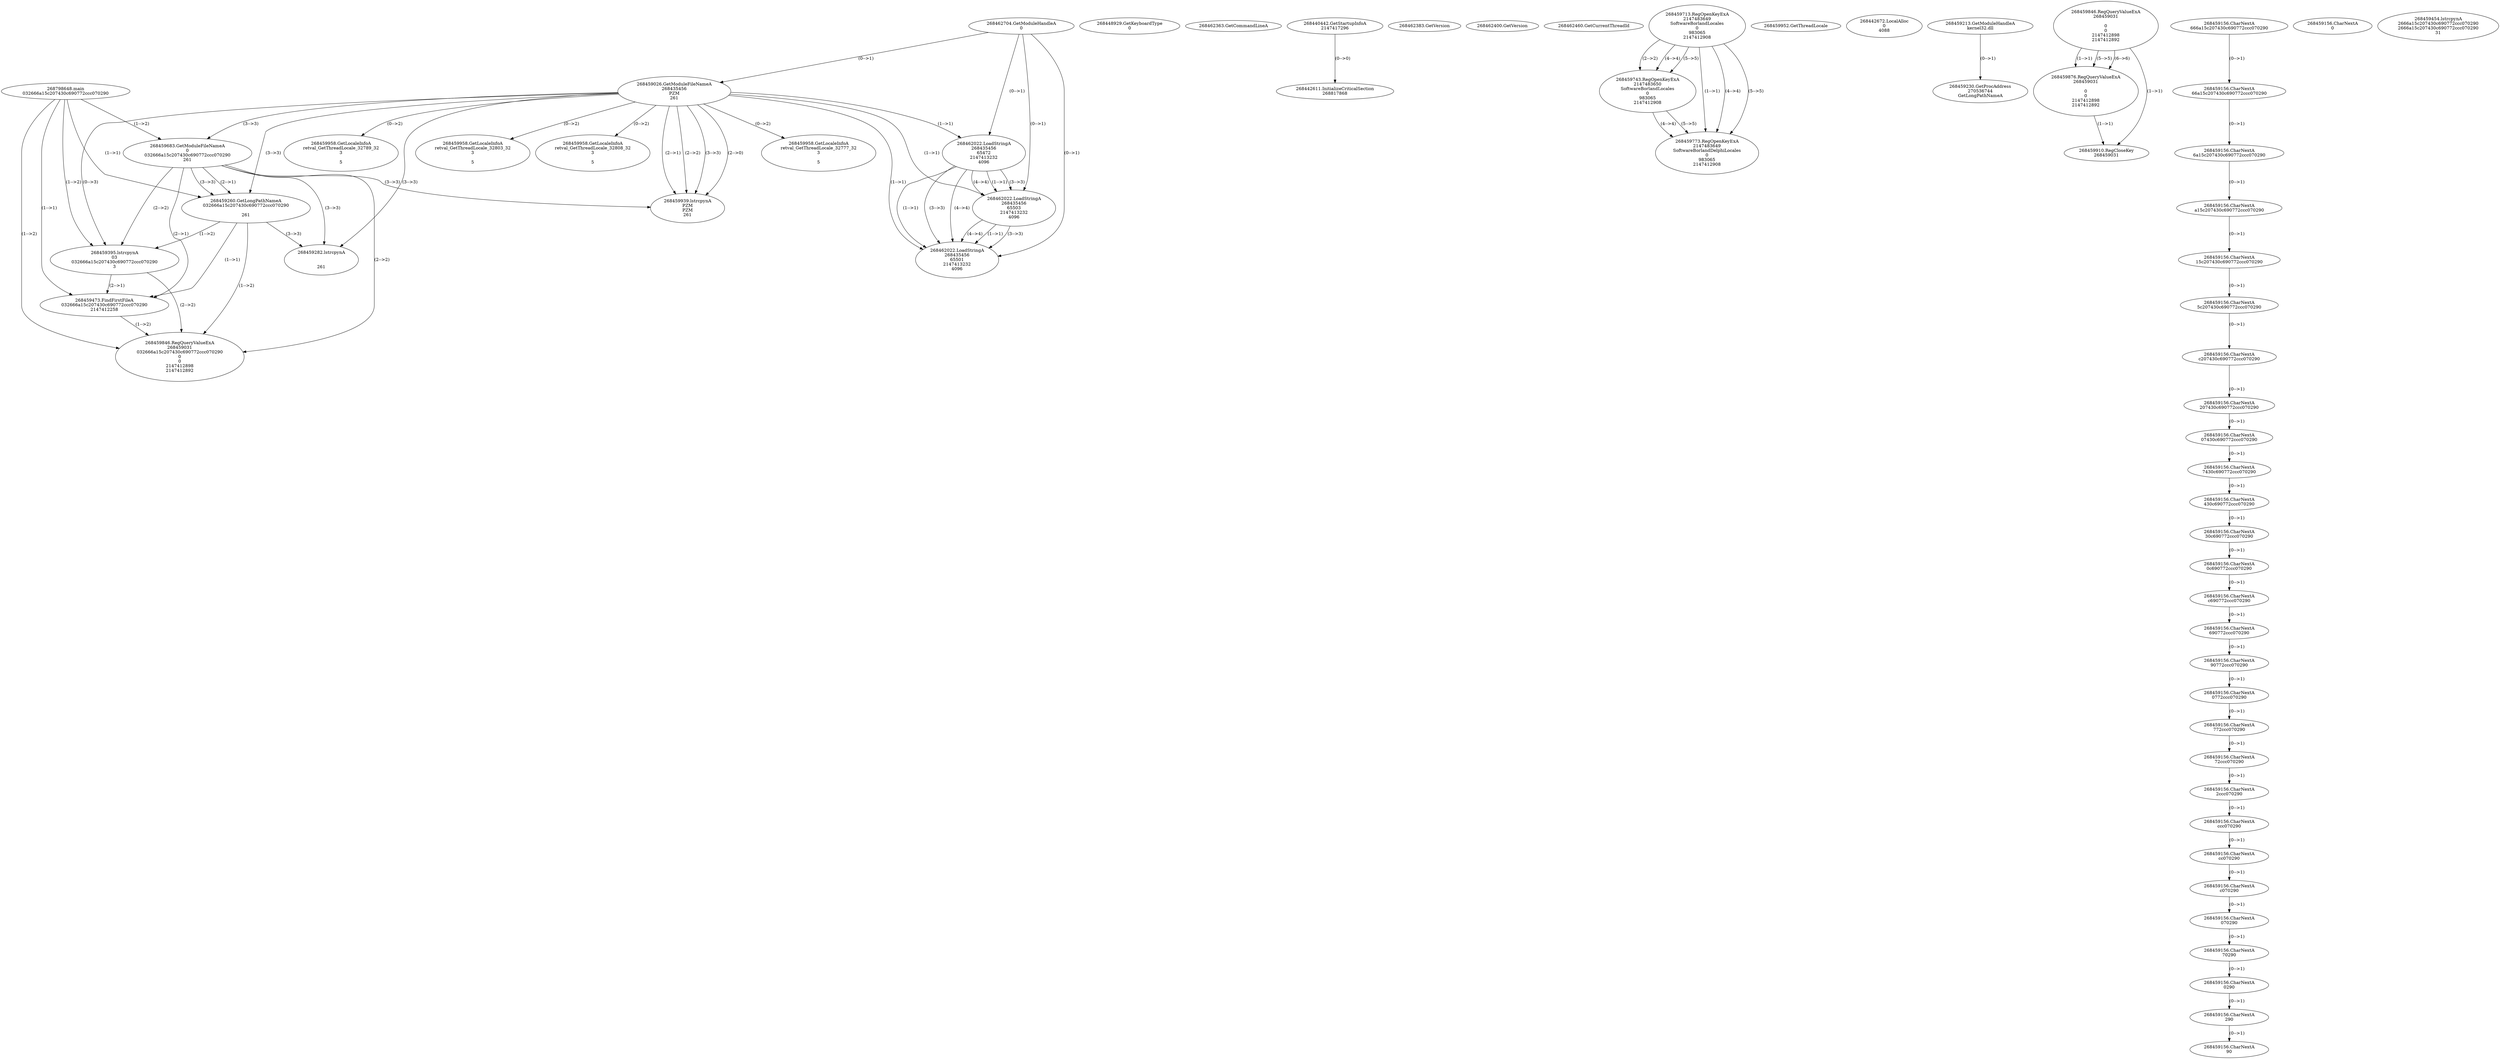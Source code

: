 // Global SCDG with merge call
digraph {
	0 [label="268798648.main
032666a15c207430c690772ccc070290"]
	1 [label="268462704.GetModuleHandleA
0"]
	2 [label="268448929.GetKeyboardType
0"]
	3 [label="268462363.GetCommandLineA
"]
	4 [label="268440442.GetStartupInfoA
2147417296"]
	5 [label="268462383.GetVersion
"]
	6 [label="268462400.GetVersion
"]
	7 [label="268462460.GetCurrentThreadId
"]
	8 [label="268459026.GetModuleFileNameA
268435456
PZM
261"]
	1 -> 8 [label="(0-->1)"]
	9 [label="268459683.GetModuleFileNameA
0
032666a15c207430c690772ccc070290
261"]
	0 -> 9 [label="(1-->2)"]
	8 -> 9 [label="(3-->3)"]
	10 [label="268459713.RegOpenKeyExA
2147483649
Software\Borland\Locales
0
983065
2147412908"]
	11 [label="268459743.RegOpenKeyExA
2147483650
Software\Borland\Locales
0
983065
2147412908"]
	10 -> 11 [label="(2-->2)"]
	10 -> 11 [label="(4-->4)"]
	10 -> 11 [label="(5-->5)"]
	12 [label="268459773.RegOpenKeyExA
2147483649
Software\Borland\Delphi\Locales
0
983065
2147412908"]
	10 -> 12 [label="(1-->1)"]
	10 -> 12 [label="(4-->4)"]
	11 -> 12 [label="(4-->4)"]
	10 -> 12 [label="(5-->5)"]
	11 -> 12 [label="(5-->5)"]
	13 [label="268459939.lstrcpynA
PZM
PZM
261"]
	8 -> 13 [label="(2-->1)"]
	8 -> 13 [label="(2-->2)"]
	8 -> 13 [label="(3-->3)"]
	9 -> 13 [label="(3-->3)"]
	8 -> 13 [label="(2-->0)"]
	14 [label="268459952.GetThreadLocale
"]
	15 [label="268459958.GetLocaleInfoA
retval_GetThreadLocale_32777_32
3

5"]
	8 -> 15 [label="(0-->2)"]
	16 [label="268462022.LoadStringA
268435456
65472
2147413232
4096"]
	1 -> 16 [label="(0-->1)"]
	8 -> 16 [label="(1-->1)"]
	17 [label="268442611.InitializeCriticalSection
268817868"]
	4 -> 17 [label="(0-->0)"]
	18 [label="268442672.LocalAlloc
0
4088"]
	19 [label="268459213.GetModuleHandleA
kernel32.dll"]
	20 [label="268459230.GetProcAddress
270536744
GetLongPathNameA"]
	19 -> 20 [label="(0-->1)"]
	21 [label="268459260.GetLongPathNameA
032666a15c207430c690772ccc070290

261"]
	0 -> 21 [label="(1-->1)"]
	9 -> 21 [label="(2-->1)"]
	8 -> 21 [label="(3-->3)"]
	9 -> 21 [label="(3-->3)"]
	22 [label="268459282.lstrcpynA


261"]
	8 -> 22 [label="(3-->3)"]
	9 -> 22 [label="(3-->3)"]
	21 -> 22 [label="(3-->3)"]
	23 [label="268459846.RegQueryValueExA
268459031

0
0
2147412898
2147412892"]
	24 [label="268459876.RegQueryValueExA
268459031

0
0
2147412898
2147412892"]
	23 -> 24 [label="(1-->1)"]
	23 -> 24 [label="(5-->5)"]
	23 -> 24 [label="(6-->6)"]
	25 [label="268459910.RegCloseKey
268459031"]
	23 -> 25 [label="(1-->1)"]
	24 -> 25 [label="(1-->1)"]
	26 [label="268459958.GetLocaleInfoA
retval_GetThreadLocale_32789_32
3

5"]
	8 -> 26 [label="(0-->2)"]
	27 [label="268462022.LoadStringA
268435456
65503
2147413232
4096"]
	1 -> 27 [label="(0-->1)"]
	8 -> 27 [label="(1-->1)"]
	16 -> 27 [label="(1-->1)"]
	16 -> 27 [label="(3-->3)"]
	16 -> 27 [label="(4-->4)"]
	28 [label="268459395.lstrcpynA
03
032666a15c207430c690772ccc070290
3"]
	0 -> 28 [label="(1-->2)"]
	9 -> 28 [label="(2-->2)"]
	21 -> 28 [label="(1-->2)"]
	8 -> 28 [label="(0-->3)"]
	29 [label="268459156.CharNextA
666a15c207430c690772ccc070290"]
	30 [label="268459156.CharNextA
66a15c207430c690772ccc070290"]
	29 -> 30 [label="(0-->1)"]
	31 [label="268459156.CharNextA
6a15c207430c690772ccc070290"]
	30 -> 31 [label="(0-->1)"]
	32 [label="268459156.CharNextA
a15c207430c690772ccc070290"]
	31 -> 32 [label="(0-->1)"]
	33 [label="268459156.CharNextA
15c207430c690772ccc070290"]
	32 -> 33 [label="(0-->1)"]
	34 [label="268459156.CharNextA
5c207430c690772ccc070290"]
	33 -> 34 [label="(0-->1)"]
	35 [label="268459156.CharNextA
c207430c690772ccc070290"]
	34 -> 35 [label="(0-->1)"]
	36 [label="268459156.CharNextA
207430c690772ccc070290"]
	35 -> 36 [label="(0-->1)"]
	37 [label="268459156.CharNextA
07430c690772ccc070290"]
	36 -> 37 [label="(0-->1)"]
	38 [label="268459156.CharNextA
7430c690772ccc070290"]
	37 -> 38 [label="(0-->1)"]
	39 [label="268459156.CharNextA
430c690772ccc070290"]
	38 -> 39 [label="(0-->1)"]
	40 [label="268459156.CharNextA
30c690772ccc070290"]
	39 -> 40 [label="(0-->1)"]
	41 [label="268459156.CharNextA
0c690772ccc070290"]
	40 -> 41 [label="(0-->1)"]
	42 [label="268459156.CharNextA
c690772ccc070290"]
	41 -> 42 [label="(0-->1)"]
	43 [label="268459156.CharNextA
690772ccc070290"]
	42 -> 43 [label="(0-->1)"]
	44 [label="268459156.CharNextA
90772ccc070290"]
	43 -> 44 [label="(0-->1)"]
	45 [label="268459156.CharNextA
0772ccc070290"]
	44 -> 45 [label="(0-->1)"]
	46 [label="268459156.CharNextA
772ccc070290"]
	45 -> 46 [label="(0-->1)"]
	47 [label="268459156.CharNextA
72ccc070290"]
	46 -> 47 [label="(0-->1)"]
	48 [label="268459156.CharNextA
2ccc070290"]
	47 -> 48 [label="(0-->1)"]
	49 [label="268459156.CharNextA
ccc070290"]
	48 -> 49 [label="(0-->1)"]
	50 [label="268459156.CharNextA
cc070290"]
	49 -> 50 [label="(0-->1)"]
	51 [label="268459156.CharNextA
c070290"]
	50 -> 51 [label="(0-->1)"]
	52 [label="268459156.CharNextA
070290"]
	51 -> 52 [label="(0-->1)"]
	53 [label="268459156.CharNextA
70290"]
	52 -> 53 [label="(0-->1)"]
	54 [label="268459156.CharNextA
0290"]
	53 -> 54 [label="(0-->1)"]
	55 [label="268459156.CharNextA
290"]
	54 -> 55 [label="(0-->1)"]
	56 [label="268459156.CharNextA
90"]
	55 -> 56 [label="(0-->1)"]
	57 [label="268459156.CharNextA
0"]
	58 [label="268459454.lstrcpynA
2666a15c207430c690772ccc070290
2666a15c207430c690772ccc070290
31"]
	59 [label="268459473.FindFirstFileA
032666a15c207430c690772ccc070290
2147412258"]
	0 -> 59 [label="(1-->1)"]
	9 -> 59 [label="(2-->1)"]
	21 -> 59 [label="(1-->1)"]
	28 -> 59 [label="(2-->1)"]
	60 [label="268459846.RegQueryValueExA
268459031
032666a15c207430c690772ccc070290
0
0
2147412898
2147412892"]
	0 -> 60 [label="(1-->2)"]
	9 -> 60 [label="(2-->2)"]
	21 -> 60 [label="(1-->2)"]
	28 -> 60 [label="(2-->2)"]
	59 -> 60 [label="(1-->2)"]
	61 [label="268459958.GetLocaleInfoA
retval_GetThreadLocale_32803_32
3

5"]
	8 -> 61 [label="(0-->2)"]
	62 [label="268459958.GetLocaleInfoA
retval_GetThreadLocale_32808_32
3

5"]
	8 -> 62 [label="(0-->2)"]
	63 [label="268462022.LoadStringA
268435456
65501
2147413232
4096"]
	1 -> 63 [label="(0-->1)"]
	8 -> 63 [label="(1-->1)"]
	16 -> 63 [label="(1-->1)"]
	27 -> 63 [label="(1-->1)"]
	16 -> 63 [label="(3-->3)"]
	27 -> 63 [label="(3-->3)"]
	16 -> 63 [label="(4-->4)"]
	27 -> 63 [label="(4-->4)"]
}
